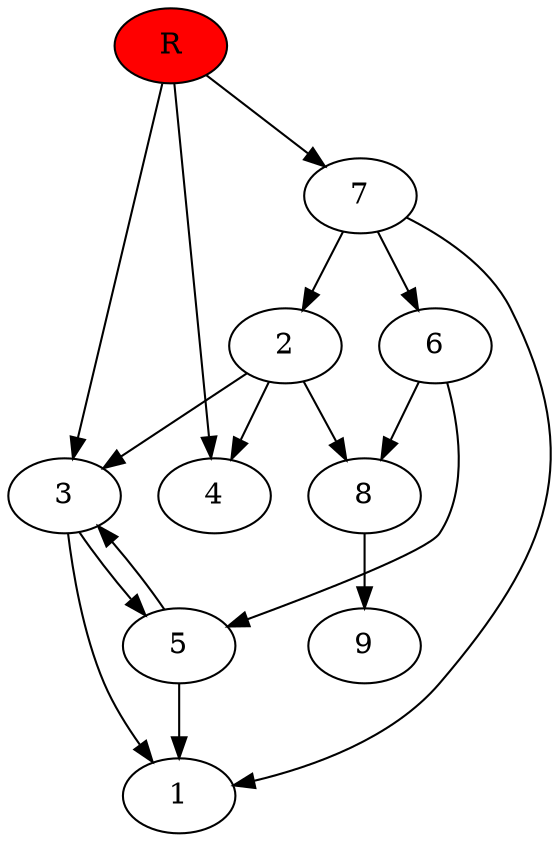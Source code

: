 digraph prb3715 {
	1
	2
	3
	4
	5
	6
	7
	8
	R [fillcolor="#ff0000" style=filled]
	2 -> 3
	2 -> 4
	2 -> 8
	3 -> 1
	3 -> 5
	5 -> 1
	5 -> 3
	6 -> 5
	6 -> 8
	7 -> 1
	7 -> 2
	7 -> 6
	8 -> 9
	R -> 3
	R -> 4
	R -> 7
}

